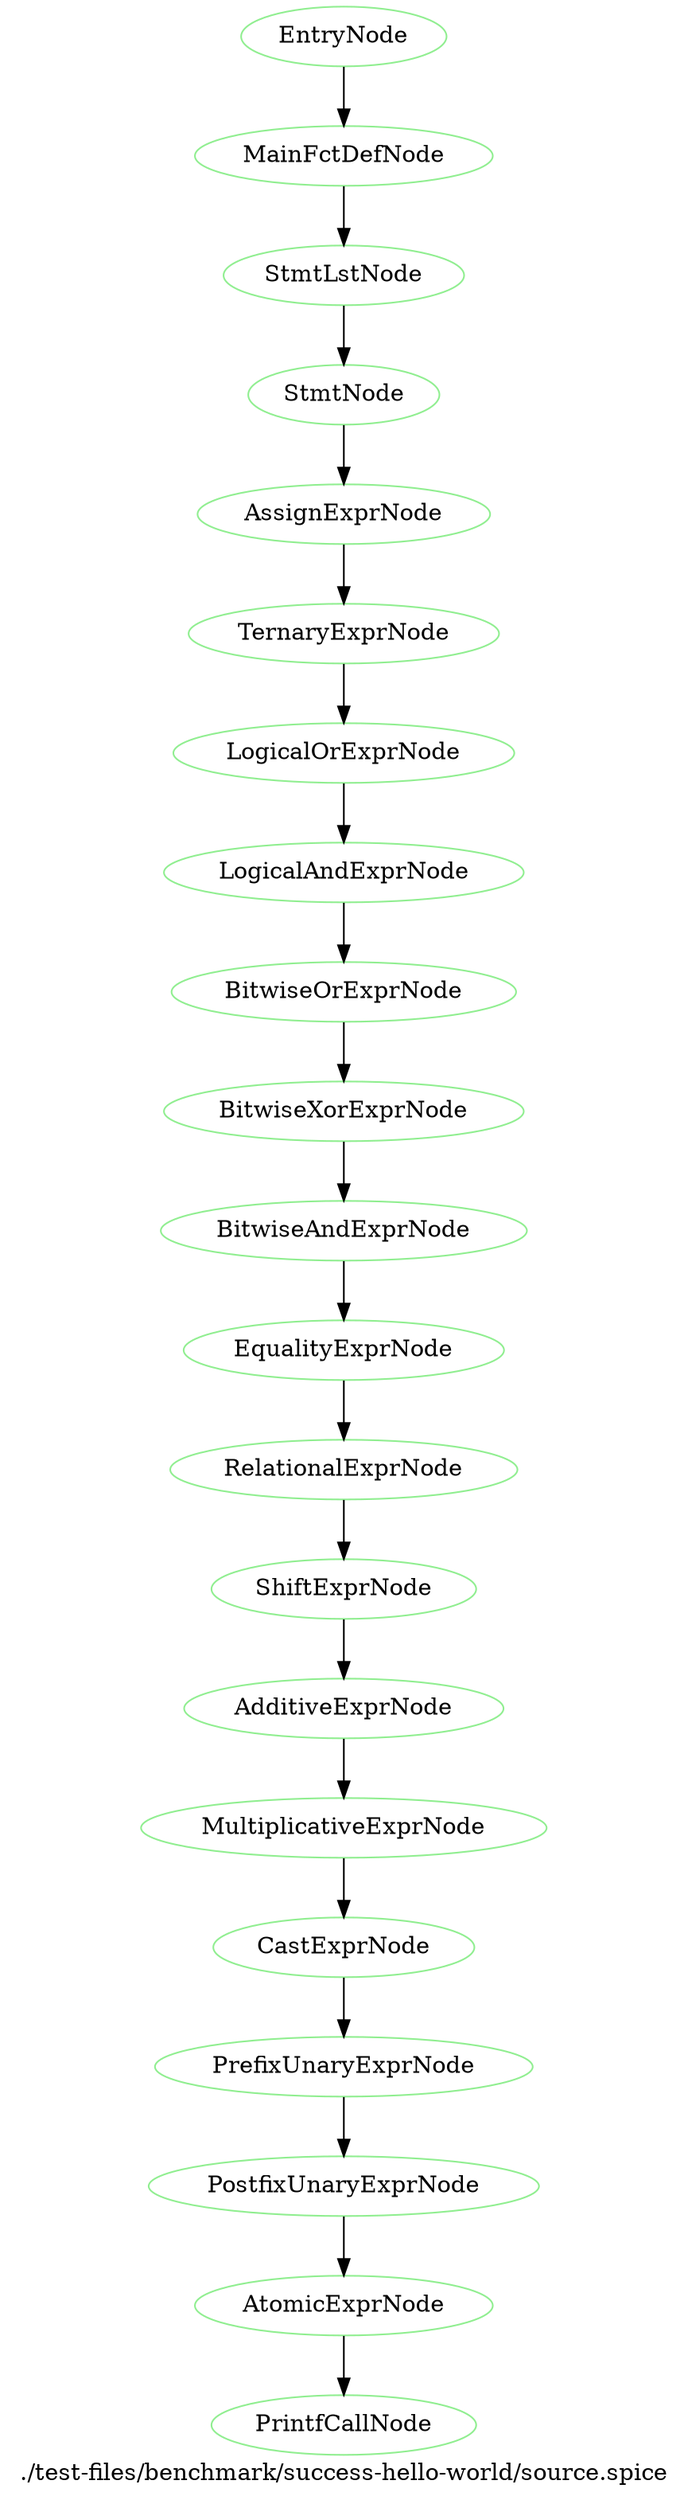 digraph {
 rankdir="TB";
 label="./test-files/benchmark/success-hello-world/source.spice";
 L1C1_EntryNode [color="lightgreen",label="EntryNode"];
 L1C1_MainFctDefNode [color="lightgreen",label="MainFctDefNode"];
 L1C1_EntryNode -> L1C1_MainFctDefNode;
 L2C5_StmtLstNode [color="lightgreen",label="StmtLstNode"];
 L1C1_MainFctDefNode -> L2C5_StmtLstNode;
 L2C5_StmtNode [color="lightgreen",label="StmtNode"];
 L2C5_StmtLstNode -> L2C5_StmtNode;
 L2C5_AssignExprNode [color="lightgreen",label="AssignExprNode"];
 L2C5_StmtNode -> L2C5_AssignExprNode;
 L2C5_TernaryExprNode [color="lightgreen",label="TernaryExprNode"];
 L2C5_AssignExprNode -> L2C5_TernaryExprNode;
 L2C5_LogicalOrExprNode [color="lightgreen",label="LogicalOrExprNode"];
 L2C5_TernaryExprNode -> L2C5_LogicalOrExprNode;
 L2C5_LogicalAndExprNode [color="lightgreen",label="LogicalAndExprNode"];
 L2C5_LogicalOrExprNode -> L2C5_LogicalAndExprNode;
 L2C5_BitwiseOrExprNode [color="lightgreen",label="BitwiseOrExprNode"];
 L2C5_LogicalAndExprNode -> L2C5_BitwiseOrExprNode;
 L2C5_BitwiseXorExprNode [color="lightgreen",label="BitwiseXorExprNode"];
 L2C5_BitwiseOrExprNode -> L2C5_BitwiseXorExprNode;
 L2C5_BitwiseAndExprNode [color="lightgreen",label="BitwiseAndExprNode"];
 L2C5_BitwiseXorExprNode -> L2C5_BitwiseAndExprNode;
 L2C5_EqualityExprNode [color="lightgreen",label="EqualityExprNode"];
 L2C5_BitwiseAndExprNode -> L2C5_EqualityExprNode;
 L2C5_RelationalExprNode [color="lightgreen",label="RelationalExprNode"];
 L2C5_EqualityExprNode -> L2C5_RelationalExprNode;
 L2C5_ShiftExprNode [color="lightgreen",label="ShiftExprNode"];
 L2C5_RelationalExprNode -> L2C5_ShiftExprNode;
 L2C5_AdditiveExprNode [color="lightgreen",label="AdditiveExprNode"];
 L2C5_ShiftExprNode -> L2C5_AdditiveExprNode;
 L2C5_MultiplicativeExprNode [color="lightgreen",label="MultiplicativeExprNode"];
 L2C5_AdditiveExprNode -> L2C5_MultiplicativeExprNode;
 L2C5_CastExprNode [color="lightgreen",label="CastExprNode"];
 L2C5_MultiplicativeExprNode -> L2C5_CastExprNode;
 L2C5_PrefixUnaryExprNode [color="lightgreen",label="PrefixUnaryExprNode"];
 L2C5_CastExprNode -> L2C5_PrefixUnaryExprNode;
 L2C5_PostfixUnaryExprNode [color="lightgreen",label="PostfixUnaryExprNode"];
 L2C5_PrefixUnaryExprNode -> L2C5_PostfixUnaryExprNode;
 L2C5_AtomicExprNode [color="lightgreen",label="AtomicExprNode"];
 L2C5_PostfixUnaryExprNode -> L2C5_AtomicExprNode;
 L2C5_PrintfCallNode [color="lightgreen",label="PrintfCallNode"];
 L2C5_AtomicExprNode -> L2C5_PrintfCallNode;
}